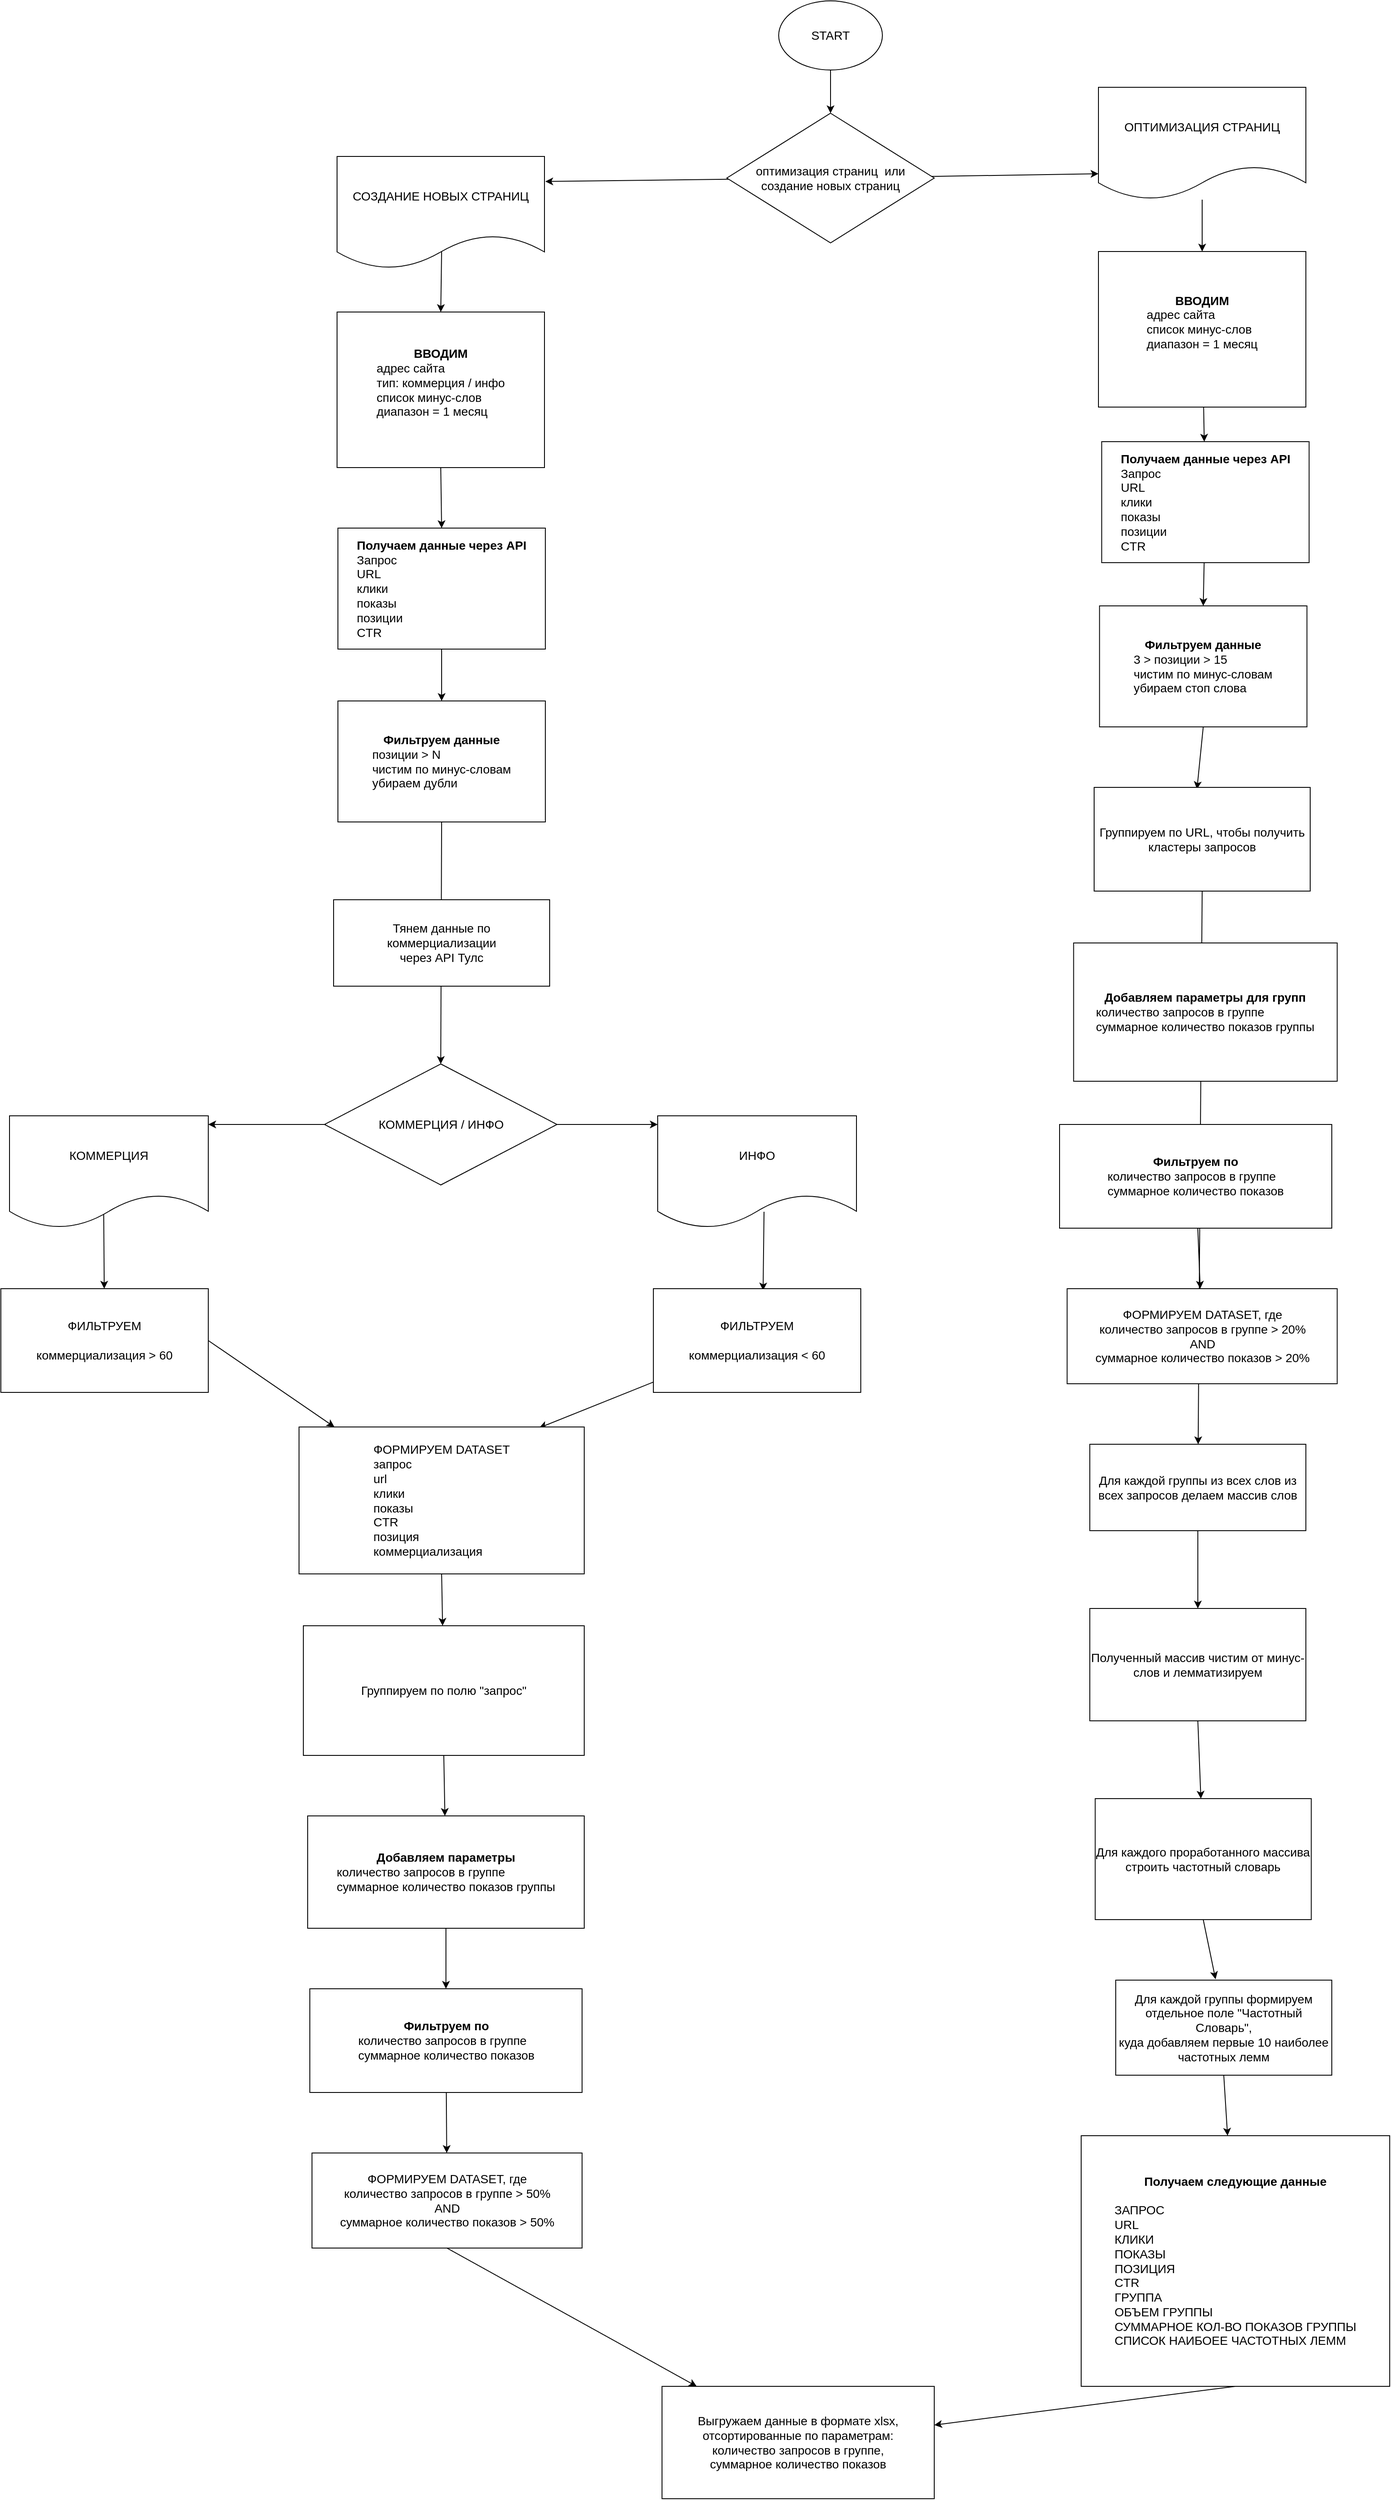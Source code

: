 <mxfile>
    <diagram id="Huq5wQamtcnrG-jlLfPv" name="Page-1">
        <mxGraphModel dx="1334" dy="485" grid="1" gridSize="10" guides="1" tooltips="1" connect="1" arrows="1" fold="1" page="1" pageScale="1" pageWidth="850" pageHeight="1100" math="0" shadow="0">
            <root>
                <mxCell id="0"/>
                <mxCell id="1" parent="0"/>
                <mxCell id="5" style="edgeStyle=none;html=1;exitX=0.5;exitY=1;exitDx=0;exitDy=0;entryX=0.5;entryY=0;entryDx=0;entryDy=0;" parent="1" source="3" target="4" edge="1">
                    <mxGeometry relative="1" as="geometry"/>
                </mxCell>
                <mxCell id="3" value="&lt;font style=&quot;font-size: 14px;&quot;&gt;START&lt;/font&gt;" style="ellipse;whiteSpace=wrap;html=1;" parent="1" vertex="1">
                    <mxGeometry x="310" y="30" width="120" height="80" as="geometry"/>
                </mxCell>
                <mxCell id="8" style="edgeStyle=none;html=1;entryX=1;entryY=0.325;entryDx=0;entryDy=0;entryPerimeter=0;fontSize=14;" parent="1" source="4" edge="1">
                    <mxGeometry relative="1" as="geometry">
                        <mxPoint x="40" y="239" as="targetPoint"/>
                        <Array as="points"/>
                    </mxGeometry>
                </mxCell>
                <mxCell id="9" style="edgeStyle=none;html=1;entryX=0;entryY=0.25;entryDx=0;entryDy=0;fontSize=14;" parent="1" source="4" edge="1">
                    <mxGeometry relative="1" as="geometry">
                        <mxPoint x="680" y="230" as="targetPoint"/>
                    </mxGeometry>
                </mxCell>
                <mxCell id="4" value="&lt;font style=&quot;font-size: 14px;&quot;&gt;оптимизация страниц&amp;nbsp; или&lt;br&gt;создание новых страниц&lt;/font&gt;" style="rhombus;whiteSpace=wrap;html=1;" parent="1" vertex="1">
                    <mxGeometry x="250" y="160" width="240" height="150" as="geometry"/>
                </mxCell>
                <mxCell id="11" style="edgeStyle=none;html=1;exitX=0.5;exitY=1;exitDx=0;exitDy=0;entryX=0.5;entryY=0;entryDx=0;entryDy=0;fontSize=14;" parent="1" target="10" edge="1">
                    <mxGeometry relative="1" as="geometry">
                        <mxPoint x="-80" y="320" as="sourcePoint"/>
                    </mxGeometry>
                </mxCell>
                <mxCell id="14" style="edgeStyle=none;html=1;exitX=0.5;exitY=1;exitDx=0;exitDy=0;entryX=0.5;entryY=0;entryDx=0;entryDy=0;fontSize=14;" parent="1" source="10" target="13" edge="1">
                    <mxGeometry relative="1" as="geometry"/>
                </mxCell>
                <mxCell id="10" value="&lt;b&gt;ВВОДИМ&lt;br&gt;&lt;/b&gt;&lt;div style=&quot;text-align: left;&quot;&gt;&lt;span style=&quot;background-color: initial;&quot;&gt;адрес сайта&lt;/span&gt;&lt;/div&gt;&lt;div style=&quot;text-align: left;&quot;&gt;&lt;span style=&quot;background-color: initial;&quot;&gt;тип: коммерция / инфо&lt;/span&gt;&lt;/div&gt;&lt;div style=&quot;text-align: left;&quot;&gt;&lt;span style=&quot;background-color: initial;&quot;&gt;список минус-слов&lt;/span&gt;&lt;/div&gt;&lt;div style=&quot;text-align: left;&quot;&gt;&lt;span style=&quot;background-color: initial;&quot;&gt;диапазон = 1 месяц&lt;/span&gt;&lt;/div&gt;&lt;div style=&quot;text-align: left;&quot;&gt;&lt;span style=&quot;background-color: initial;&quot;&gt;&lt;br&gt;&lt;/span&gt;&lt;/div&gt;" style="rounded=0;whiteSpace=wrap;html=1;fontSize=14;" parent="1" vertex="1">
                    <mxGeometry x="-201" y="390" width="240" height="180" as="geometry"/>
                </mxCell>
                <mxCell id="16" style="edgeStyle=none;html=1;entryX=0.5;entryY=0;entryDx=0;entryDy=0;fontSize=14;" parent="1" source="13" target="15" edge="1">
                    <mxGeometry relative="1" as="geometry"/>
                </mxCell>
                <mxCell id="13" value="&lt;b&gt;Получаем данные через API&lt;br&gt;&lt;/b&gt;&lt;div style=&quot;text-align: left;&quot;&gt;&lt;span style=&quot;background-color: initial;&quot;&gt;Запрос&lt;/span&gt;&lt;/div&gt;&lt;div style=&quot;text-align: left;&quot;&gt;&lt;span style=&quot;background-color: initial;&quot;&gt;URL&lt;/span&gt;&lt;/div&gt;&lt;div style=&quot;text-align: left;&quot;&gt;&lt;span style=&quot;background-color: initial;&quot;&gt;клики&lt;/span&gt;&lt;/div&gt;&lt;div style=&quot;text-align: left;&quot;&gt;&lt;span style=&quot;background-color: initial;&quot;&gt;показы&lt;/span&gt;&lt;/div&gt;&lt;div style=&quot;text-align: left;&quot;&gt;&lt;span style=&quot;background-color: initial;&quot;&gt;позиции&lt;/span&gt;&lt;/div&gt;&lt;div style=&quot;text-align: left;&quot;&gt;&lt;span style=&quot;background-color: initial;&quot;&gt;CTR&lt;/span&gt;&lt;/div&gt;" style="rounded=0;whiteSpace=wrap;html=1;fontSize=14;align=center;" parent="1" vertex="1">
                    <mxGeometry x="-200" y="640" width="240" height="140" as="geometry"/>
                </mxCell>
                <mxCell id="18" style="edgeStyle=none;html=1;exitX=0.5;exitY=1;exitDx=0;exitDy=0;entryX=0.5;entryY=0;entryDx=0;entryDy=0;fontSize=14;" parent="1" source="15" target="17" edge="1">
                    <mxGeometry relative="1" as="geometry"/>
                </mxCell>
                <mxCell id="15" value="&lt;b&gt;Фильтруем данные&lt;br&gt;&lt;/b&gt;&lt;div style=&quot;text-align: left;&quot;&gt;&lt;span style=&quot;background-color: initial;&quot;&gt;позиции &amp;gt; N&lt;/span&gt;&lt;/div&gt;&lt;div style=&quot;text-align: left;&quot;&gt;&lt;span style=&quot;background-color: initial;&quot;&gt;чистим по минус-словам&lt;/span&gt;&lt;/div&gt;&lt;div style=&quot;text-align: left;&quot;&gt;&lt;span style=&quot;background-color: initial;&quot;&gt;убираем дубли&lt;/span&gt;&lt;/div&gt;" style="rounded=0;whiteSpace=wrap;html=1;fontSize=14;" parent="1" vertex="1">
                    <mxGeometry x="-200" y="840" width="240" height="140" as="geometry"/>
                </mxCell>
                <mxCell id="22" style="edgeStyle=none;html=1;exitX=0;exitY=0.5;exitDx=0;exitDy=0;entryX=1;entryY=0;entryDx=0;entryDy=0;fontSize=14;" parent="1" source="17" edge="1">
                    <mxGeometry relative="1" as="geometry">
                        <mxPoint x="-350" y="1330" as="targetPoint"/>
                    </mxGeometry>
                </mxCell>
                <mxCell id="23" style="edgeStyle=none;html=1;entryX=0;entryY=0;entryDx=0;entryDy=0;fontSize=14;" parent="1" source="17" edge="1">
                    <mxGeometry relative="1" as="geometry">
                        <mxPoint x="170" y="1330" as="targetPoint"/>
                    </mxGeometry>
                </mxCell>
                <mxCell id="17" value="КОММЕРЦИЯ / ИНФО" style="rhombus;whiteSpace=wrap;html=1;fontSize=14;" parent="1" vertex="1">
                    <mxGeometry x="-215.5" y="1260" width="269" height="140" as="geometry"/>
                </mxCell>
                <mxCell id="21" value="Тянем данные по &lt;br&gt;коммерциализации&lt;br&gt;через API Тулс" style="rounded=0;whiteSpace=wrap;html=1;fontSize=14;" parent="1" vertex="1">
                    <mxGeometry x="-205" y="1070" width="250" height="100" as="geometry"/>
                </mxCell>
                <mxCell id="25" value="СОЗДАНИЕ НОВЫХ СТРАНИЦ" style="shape=document;whiteSpace=wrap;html=1;boundedLbl=1;fontSize=14;" parent="1" vertex="1">
                    <mxGeometry x="-201" y="210" width="240" height="130" as="geometry"/>
                </mxCell>
                <mxCell id="79" style="edgeStyle=none;html=1;entryX=0.5;entryY=0;entryDx=0;entryDy=0;" edge="1" parent="1" source="26" target="78">
                    <mxGeometry relative="1" as="geometry"/>
                </mxCell>
                <mxCell id="26" value="ОПТИМИЗАЦИЯ СТРАНИЦ" style="shape=document;whiteSpace=wrap;html=1;boundedLbl=1;fontSize=14;" parent="1" vertex="1">
                    <mxGeometry x="680" y="130" width="240" height="130" as="geometry"/>
                </mxCell>
                <mxCell id="30" style="edgeStyle=none;html=1;fontSize=14;exitX=0.474;exitY=0.877;exitDx=0;exitDy=0;exitPerimeter=0;" parent="1" source="27" target="29" edge="1">
                    <mxGeometry relative="1" as="geometry"/>
                </mxCell>
                <mxCell id="27" value="КОММЕРЦИЯ" style="shape=document;whiteSpace=wrap;html=1;boundedLbl=1;fontSize=14;" parent="1" vertex="1">
                    <mxGeometry x="-580" y="1320" width="230" height="130" as="geometry"/>
                </mxCell>
                <mxCell id="32" style="edgeStyle=none;html=1;entryX=0.529;entryY=0.017;entryDx=0;entryDy=0;entryPerimeter=0;fontSize=14;exitX=0.535;exitY=0.854;exitDx=0;exitDy=0;exitPerimeter=0;" parent="1" source="28" target="31" edge="1">
                    <mxGeometry relative="1" as="geometry">
                        <mxPoint x="288" y="1450" as="sourcePoint"/>
                    </mxGeometry>
                </mxCell>
                <mxCell id="28" value="ИНФО" style="shape=document;whiteSpace=wrap;html=1;boundedLbl=1;fontSize=14;" parent="1" vertex="1">
                    <mxGeometry x="170" y="1320" width="230" height="130" as="geometry"/>
                </mxCell>
                <mxCell id="34" style="edgeStyle=none;html=1;exitX=1;exitY=0.5;exitDx=0;exitDy=0;fontSize=14;" parent="1" source="29" target="33" edge="1">
                    <mxGeometry relative="1" as="geometry"/>
                </mxCell>
                <mxCell id="29" value="ФИЛЬТРУЕМ&lt;br&gt;&lt;br&gt;&lt;div style=&quot;text-align: left;&quot;&gt;коммерциализация &amp;gt; 60&lt;/div&gt;" style="rounded=0;whiteSpace=wrap;html=1;fontSize=14;" parent="1" vertex="1">
                    <mxGeometry x="-590" y="1520" width="240" height="120" as="geometry"/>
                </mxCell>
                <mxCell id="35" style="edgeStyle=none;html=1;entryX=0.842;entryY=0.006;entryDx=0;entryDy=0;entryPerimeter=0;fontSize=14;" parent="1" source="31" target="33" edge="1">
                    <mxGeometry relative="1" as="geometry"/>
                </mxCell>
                <mxCell id="31" value="ФИЛЬТРУЕМ&lt;br&gt;&lt;br&gt;&lt;div style=&quot;text-align: left;&quot;&gt;коммерциализация &amp;lt; 60&lt;/div&gt;" style="rounded=0;whiteSpace=wrap;html=1;fontSize=14;" parent="1" vertex="1">
                    <mxGeometry x="165" y="1520" width="240" height="120" as="geometry"/>
                </mxCell>
                <mxCell id="37" style="edgeStyle=none;html=1;exitX=0.5;exitY=1;exitDx=0;exitDy=0;fontSize=14;" parent="1" source="33" target="36" edge="1">
                    <mxGeometry relative="1" as="geometry"/>
                </mxCell>
                <mxCell id="33" value="ФОРМИРУЕМ DATASET&lt;br&gt;&lt;div style=&quot;text-align: left;&quot;&gt;запрос&lt;/div&gt;&lt;div style=&quot;text-align: left;&quot;&gt;url&lt;/div&gt;&lt;div style=&quot;text-align: left;&quot;&gt;клики&lt;/div&gt;&lt;div style=&quot;text-align: left;&quot;&gt;показы&lt;/div&gt;&lt;div style=&quot;text-align: left;&quot;&gt;CTR&lt;/div&gt;&lt;div style=&quot;text-align: left;&quot;&gt;позиция&lt;/div&gt;&lt;div style=&quot;text-align: left;&quot;&gt;коммерциализация&lt;/div&gt;" style="rounded=0;whiteSpace=wrap;html=1;fontSize=14;" parent="1" vertex="1">
                    <mxGeometry x="-245" y="1680" width="330" height="170" as="geometry"/>
                </mxCell>
                <mxCell id="39" style="edgeStyle=none;html=1;exitX=0.5;exitY=1;exitDx=0;exitDy=0;fontSize=14;" parent="1" source="36" target="38" edge="1">
                    <mxGeometry relative="1" as="geometry"/>
                </mxCell>
                <mxCell id="36" value="Группируем по полю &quot;запрос&quot;" style="rounded=0;whiteSpace=wrap;html=1;fontSize=14;" parent="1" vertex="1">
                    <mxGeometry x="-240" y="1910" width="325" height="150" as="geometry"/>
                </mxCell>
                <mxCell id="41" style="edgeStyle=none;html=1;exitX=0.5;exitY=1;exitDx=0;exitDy=0;fontSize=14;" parent="1" source="38" target="40" edge="1">
                    <mxGeometry relative="1" as="geometry"/>
                </mxCell>
                <mxCell id="38" value="&lt;b&gt;Добавляем параметры&lt;br&gt;&lt;/b&gt;&lt;div style=&quot;text-align: left;&quot;&gt;количество запросов в группе&lt;/div&gt;&lt;div style=&quot;text-align: left;&quot;&gt;суммарное количество показов группы&lt;/div&gt;" style="rounded=0;whiteSpace=wrap;html=1;fontSize=14;" parent="1" vertex="1">
                    <mxGeometry x="-235" y="2130" width="320" height="130" as="geometry"/>
                </mxCell>
                <mxCell id="43" style="edgeStyle=none;html=1;fontSize=14;" parent="1" source="40" target="42" edge="1">
                    <mxGeometry relative="1" as="geometry"/>
                </mxCell>
                <mxCell id="40" value="&lt;b&gt;Фильтруем по&lt;br&gt;&lt;/b&gt;&lt;div style=&quot;text-align: left;&quot;&gt;количество запросов в группе&lt;/div&gt;&lt;div style=&quot;text-align: left;&quot;&gt;суммарное количество показов&lt;/div&gt;" style="rounded=0;whiteSpace=wrap;html=1;fontSize=14;" parent="1" vertex="1">
                    <mxGeometry x="-232.5" y="2330" width="315" height="120" as="geometry"/>
                </mxCell>
                <mxCell id="75" style="edgeStyle=none;html=1;exitX=0.5;exitY=1;exitDx=0;exitDy=0;fontSize=14;" parent="1" source="42" target="46" edge="1">
                    <mxGeometry relative="1" as="geometry"/>
                </mxCell>
                <mxCell id="42" value="ФОРМИРУЕМ DATASET, где&lt;br&gt;количество запросов в группе &amp;gt; 50%&lt;br&gt;AND&lt;br&gt;суммарное количество показов &amp;gt; 50%" style="rounded=0;whiteSpace=wrap;html=1;fontSize=14;" parent="1" vertex="1">
                    <mxGeometry x="-230" y="2520" width="312.5" height="110" as="geometry"/>
                </mxCell>
                <mxCell id="46" value="Выгружаем данные в формате xlsx,&lt;br&gt;отсортированные по параметрам:&lt;br&gt;количество запросов в группе,&lt;br&gt;суммарное количество показов" style="rounded=0;whiteSpace=wrap;html=1;fontSize=14;" parent="1" vertex="1">
                    <mxGeometry x="175" y="2790" width="315" height="130" as="geometry"/>
                </mxCell>
                <mxCell id="50" style="edgeStyle=none;html=1;entryX=0.5;entryY=0;entryDx=0;entryDy=0;fontSize=14;" parent="1" source="47" target="49" edge="1">
                    <mxGeometry relative="1" as="geometry"/>
                </mxCell>
                <mxCell id="47" value="&lt;b&gt;Получаем данные через API&lt;br&gt;&lt;/b&gt;&lt;div style=&quot;text-align: left;&quot;&gt;&lt;span style=&quot;background-color: initial;&quot;&gt;Запрос&lt;/span&gt;&lt;/div&gt;&lt;div style=&quot;text-align: left;&quot;&gt;&lt;span style=&quot;background-color: initial;&quot;&gt;URL&lt;/span&gt;&lt;/div&gt;&lt;div style=&quot;text-align: left;&quot;&gt;&lt;span style=&quot;background-color: initial;&quot;&gt;клики&lt;/span&gt;&lt;/div&gt;&lt;div style=&quot;text-align: left;&quot;&gt;&lt;span style=&quot;background-color: initial;&quot;&gt;показы&lt;/span&gt;&lt;/div&gt;&lt;div style=&quot;text-align: left;&quot;&gt;&lt;span style=&quot;background-color: initial;&quot;&gt;позиции&lt;/span&gt;&lt;/div&gt;&lt;div style=&quot;text-align: left;&quot;&gt;&lt;span style=&quot;background-color: initial;&quot;&gt;CTR&lt;/span&gt;&lt;/div&gt;" style="rounded=0;whiteSpace=wrap;html=1;fontSize=14;align=center;" parent="1" vertex="1">
                    <mxGeometry x="683.75" y="540" width="240" height="140" as="geometry"/>
                </mxCell>
                <mxCell id="52" style="edgeStyle=none;html=1;exitX=0.5;exitY=1;exitDx=0;exitDy=0;entryX=0.476;entryY=0.017;entryDx=0;entryDy=0;entryPerimeter=0;fontSize=14;" parent="1" source="49" target="51" edge="1">
                    <mxGeometry relative="1" as="geometry"/>
                </mxCell>
                <mxCell id="49" value="&lt;b&gt;Фильтруем данные&lt;br&gt;&lt;/b&gt;&lt;div style=&quot;text-align: left;&quot;&gt;&lt;span style=&quot;background-color: initial;&quot;&gt;3 &amp;gt; позиции &amp;gt; 15&lt;/span&gt;&lt;/div&gt;&lt;div style=&quot;text-align: left;&quot;&gt;&lt;span style=&quot;background-color: initial;&quot;&gt;чистим по минус-словам&lt;/span&gt;&lt;/div&gt;&lt;div style=&quot;text-align: left;&quot;&gt;убираем стоп слова&lt;/div&gt;" style="rounded=0;whiteSpace=wrap;html=1;fontSize=14;" parent="1" vertex="1">
                    <mxGeometry x="681.25" y="730" width="240" height="140" as="geometry"/>
                </mxCell>
                <mxCell id="54" style="edgeStyle=none;html=1;exitX=0.5;exitY=1;exitDx=0;exitDy=0;fontSize=14;" parent="1" source="51" target="53" edge="1">
                    <mxGeometry relative="1" as="geometry"/>
                </mxCell>
                <mxCell id="51" value="Группируем по URL, чтобы получить кластеры запросов" style="rounded=0;whiteSpace=wrap;html=1;fontSize=14;" parent="1" vertex="1">
                    <mxGeometry x="675" y="940" width="250" height="120" as="geometry"/>
                </mxCell>
                <mxCell id="56" style="edgeStyle=none;html=1;exitX=0.5;exitY=1;exitDx=0;exitDy=0;entryX=0.5;entryY=0;entryDx=0;entryDy=0;fontSize=14;" parent="1" source="53" target="55" edge="1">
                    <mxGeometry relative="1" as="geometry"/>
                </mxCell>
                <mxCell id="53" value="Для каждой группы из всех слов из всех запросов делаем массив слов" style="rounded=0;whiteSpace=wrap;html=1;fontSize=14;" parent="1" vertex="1">
                    <mxGeometry x="670" y="1700" width="250" height="100" as="geometry"/>
                </mxCell>
                <mxCell id="58" style="edgeStyle=none;html=1;exitX=0.5;exitY=1;exitDx=0;exitDy=0;fontSize=14;" parent="1" source="55" target="57" edge="1">
                    <mxGeometry relative="1" as="geometry"/>
                </mxCell>
                <mxCell id="55" value="Полученный массив чистим от минус-слов и лемматизируем" style="rounded=0;whiteSpace=wrap;html=1;fontSize=14;" parent="1" vertex="1">
                    <mxGeometry x="670" y="1890" width="250" height="130" as="geometry"/>
                </mxCell>
                <mxCell id="60" style="edgeStyle=none;html=1;exitX=0.5;exitY=1;exitDx=0;exitDy=0;entryX=0.462;entryY=-0.009;entryDx=0;entryDy=0;entryPerimeter=0;fontSize=14;" parent="1" source="57" target="59" edge="1">
                    <mxGeometry relative="1" as="geometry"/>
                </mxCell>
                <mxCell id="57" value="Для каждого проработанного массива строить частотный словарь" style="rounded=0;whiteSpace=wrap;html=1;fontSize=14;" parent="1" vertex="1">
                    <mxGeometry x="676.25" y="2110" width="250" height="140" as="geometry"/>
                </mxCell>
                <mxCell id="72" style="edgeStyle=none;html=1;exitX=0.5;exitY=1;exitDx=0;exitDy=0;fontSize=14;" parent="1" source="59" target="71" edge="1">
                    <mxGeometry relative="1" as="geometry"/>
                </mxCell>
                <mxCell id="59" value="Для каждой группы формируем отдельное поле &quot;Частотный Словарь&quot;,&lt;br&gt;куда добавляем первые 10 наиболее частотных лемм" style="rounded=0;whiteSpace=wrap;html=1;fontSize=14;" parent="1" vertex="1">
                    <mxGeometry x="700" y="2320" width="250" height="110" as="geometry"/>
                </mxCell>
                <mxCell id="67" value="&lt;b&gt;Добавляем параметры для групп&lt;br&gt;&lt;/b&gt;&lt;div style=&quot;text-align: left;&quot;&gt;количество запросов в группе&lt;/div&gt;&lt;div style=&quot;text-align: left;&quot;&gt;суммарное количество показов группы&lt;/div&gt;" style="rounded=0;whiteSpace=wrap;html=1;fontSize=14;" parent="1" vertex="1">
                    <mxGeometry x="651.25" y="1120" width="305" height="160" as="geometry"/>
                </mxCell>
                <mxCell id="68" style="edgeStyle=none;html=1;fontSize=14;" parent="1" source="69" target="70" edge="1">
                    <mxGeometry relative="1" as="geometry"/>
                </mxCell>
                <mxCell id="69" value="&lt;b&gt;Фильтруем по&lt;br&gt;&lt;/b&gt;&lt;div style=&quot;text-align: left;&quot;&gt;количество запросов в группе&lt;/div&gt;&lt;div style=&quot;text-align: left;&quot;&gt;суммарное количество показов&lt;/div&gt;" style="rounded=0;whiteSpace=wrap;html=1;fontSize=14;" parent="1" vertex="1">
                    <mxGeometry x="635" y="1330" width="315" height="120" as="geometry"/>
                </mxCell>
                <mxCell id="70" value="ФОРМИРУЕМ DATASET, где&lt;br&gt;количество запросов в группе &amp;gt; 20%&lt;br&gt;AND&lt;br&gt;суммарное количество показов &amp;gt; 20%" style="rounded=0;whiteSpace=wrap;html=1;fontSize=14;" parent="1" vertex="1">
                    <mxGeometry x="643.75" y="1520" width="312.5" height="110" as="geometry"/>
                </mxCell>
                <mxCell id="76" style="edgeStyle=none;html=1;exitX=0.5;exitY=1;exitDx=0;exitDy=0;fontSize=14;" parent="1" source="71" target="46" edge="1">
                    <mxGeometry relative="1" as="geometry"/>
                </mxCell>
                <mxCell id="71" value="&lt;b&gt;Получаем следующие данные&lt;br&gt;&lt;/b&gt;&lt;br&gt;&lt;div style=&quot;text-align: left;&quot;&gt;&lt;span style=&quot;background-color: initial;&quot;&gt;ЗАПРОС&lt;/span&gt;&lt;/div&gt;&lt;div style=&quot;text-align: left;&quot;&gt;&lt;span style=&quot;background-color: initial;&quot;&gt;URL&lt;/span&gt;&lt;/div&gt;&lt;div style=&quot;text-align: left;&quot;&gt;&lt;span style=&quot;background-color: initial;&quot;&gt;КЛИКИ&lt;/span&gt;&lt;/div&gt;&lt;div style=&quot;text-align: left;&quot;&gt;&lt;span style=&quot;background-color: initial;&quot;&gt;ПОКАЗЫ&lt;/span&gt;&lt;/div&gt;&lt;div style=&quot;text-align: left;&quot;&gt;&lt;span style=&quot;background-color: initial;&quot;&gt;ПОЗИЦИЯ&lt;/span&gt;&lt;/div&gt;&lt;div style=&quot;text-align: left;&quot;&gt;&lt;span style=&quot;background-color: initial;&quot;&gt;CTR&lt;/span&gt;&lt;/div&gt;&lt;div style=&quot;text-align: left;&quot;&gt;&lt;span style=&quot;background-color: initial;&quot;&gt;ГРУППА&lt;/span&gt;&lt;/div&gt;&lt;div style=&quot;text-align: left;&quot;&gt;&lt;span style=&quot;background-color: initial;&quot;&gt;ОБЪЕМ ГРУППЫ&lt;/span&gt;&lt;/div&gt;&lt;div style=&quot;text-align: left;&quot;&gt;&lt;span style=&quot;background-color: initial;&quot;&gt;СУММАРНОЕ КОЛ-ВО ПОКАЗОВ ГРУППЫ&lt;/span&gt;&lt;/div&gt;&lt;div style=&quot;text-align: left;&quot;&gt;&lt;span style=&quot;background-color: initial;&quot;&gt;СПИСОК НАИБОЕЕ ЧАСТОТНЫХ ЛЕММ&lt;/span&gt;&lt;/div&gt;" style="rounded=0;whiteSpace=wrap;html=1;fontSize=14;" parent="1" vertex="1">
                    <mxGeometry x="660" y="2500" width="357" height="290" as="geometry"/>
                </mxCell>
                <mxCell id="80" style="edgeStyle=none;html=1;" edge="1" parent="1" source="78" target="47">
                    <mxGeometry relative="1" as="geometry"/>
                </mxCell>
                <mxCell id="78" value="&lt;b&gt;ВВОДИМ&lt;br&gt;&lt;/b&gt;&lt;div style=&quot;text-align: left;&quot;&gt;&lt;span style=&quot;background-color: initial;&quot;&gt;адрес сайта&lt;/span&gt;&lt;/div&gt;&lt;div style=&quot;text-align: left;&quot;&gt;&lt;span style=&quot;background-color: initial;&quot;&gt;список минус-слов&lt;/span&gt;&lt;br&gt;&lt;/div&gt;&lt;div style=&quot;text-align: left;&quot;&gt;&lt;span style=&quot;background-color: initial;&quot;&gt;диапазон = 1 месяц&lt;/span&gt;&lt;/div&gt;&lt;div style=&quot;text-align: left;&quot;&gt;&lt;span style=&quot;background-color: initial;&quot;&gt;&lt;br&gt;&lt;/span&gt;&lt;/div&gt;" style="rounded=0;whiteSpace=wrap;html=1;fontSize=14;" vertex="1" parent="1">
                    <mxGeometry x="680" y="320" width="240" height="180" as="geometry"/>
                </mxCell>
            </root>
        </mxGraphModel>
    </diagram>
</mxfile>